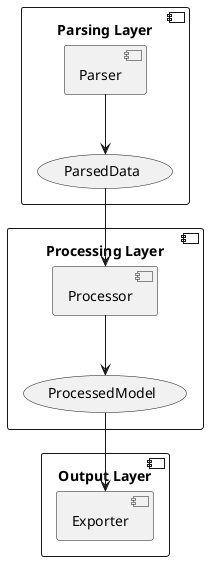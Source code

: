 @startuml
component "Parsing Layer" {
  [Parser] -down-> (ParsedData)
}

component "Processing Layer" {
  (ParsedData) -down-> [Processor]
  [Processor] -down-> (ProcessedModel)
}

component "Output Layer" {
  (ProcessedModel) -down-> [Exporter]
}
@enduml